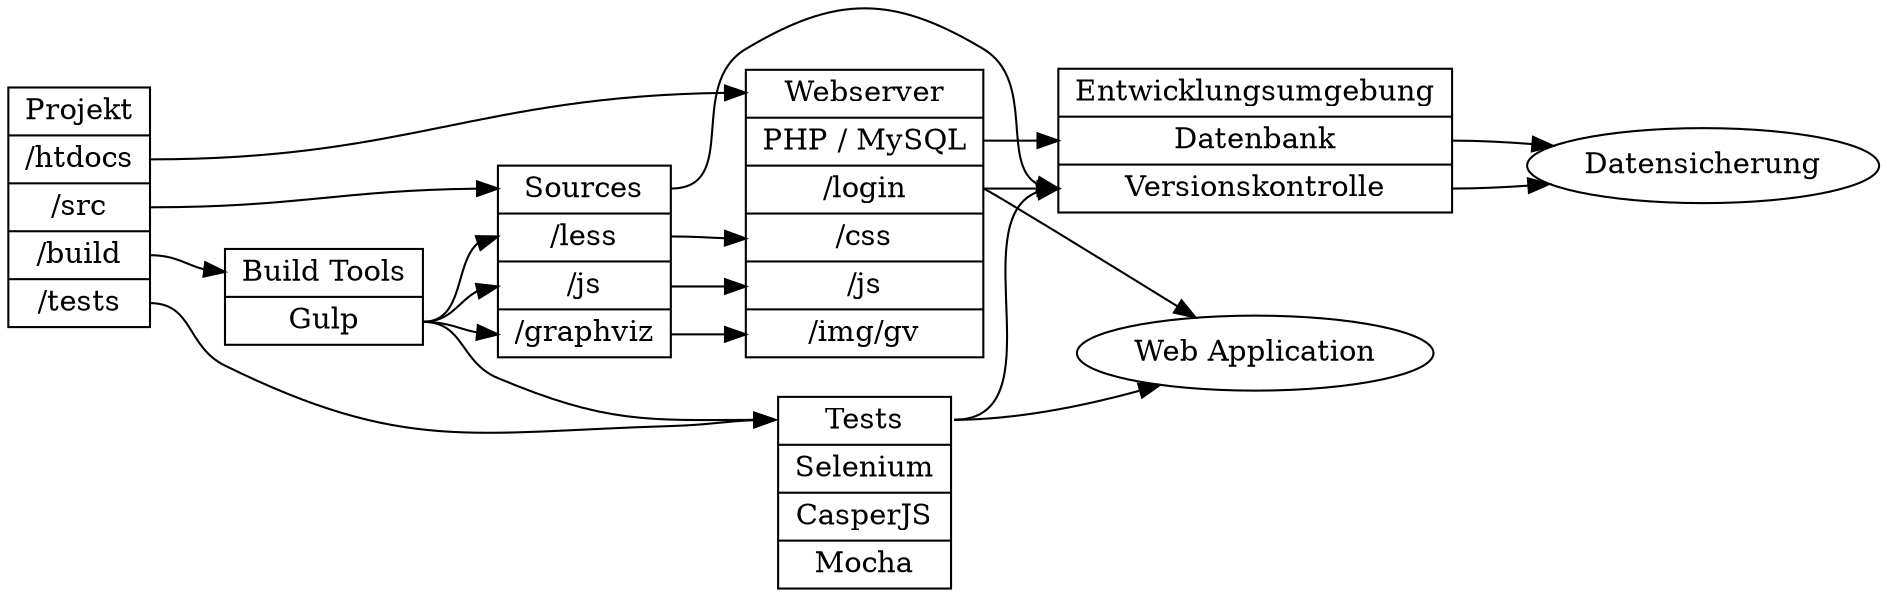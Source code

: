 digraph Frontend {
	graph [
		rankdir = "LR"
	];
	node [
		fontsize = "14"
		shape = "record"
	];
	edge [
	];

	"Projekt" [
		label = "Projekt | <htdocs> /htdocs | <src> /src | <build> /build | <tests> /tests"
	];
	"Sources" [
		label = "<Sources> Sources | <Less> /less | <JavaScript> /js | <Graphviz> /graphviz"
	];
	"Tests" [
		label = "<Tests> Tests | <Selenium> Selenium | <CasperJS> CasperJS | Mocha"
	];
	"Webserver" [
		label = "<Webserver> Webserver | <PHP> PHP / MySQL | <login> /login | <css> /css | <js> /js | <img> /img/gv"
	];
	"Build" [
		label = "<BuildTools> Build Tools | <Gulp> Gulp"
	];
	"Entwicklungsumgebung" [
		label = "<Entwicklungsumgebung> Entwicklungsumgebung | <Datenbank> Datenbank | <Versionskontrolle> Versionskontrolle"
	];
	"Login" [
		label = "Web Application"
		shape = "ellipse"
	];
	"Datensicherung" [
		label = "Datensicherung"
		shape = "ellipse"
	];

	"Projekt":htdocs -> "Webserver":Webserver;
	"Projekt":src -> "Sources":Sources;
	"Projekt":tests -> "Tests":Tests;
	"Projekt":build -> "Build":BuildTools;
	"Build":Gulp -> "Sources":Less;
	"Build":Gulp -> "Sources":JavaScript;
	"Build":Gulp -> "Sources":Graphviz;
	"Build":Gulp -> "Tests":Tests;
	"Sources":Sources -> "Entwicklungsumgebung":Versionskontrolle;
	"Sources":Less -> "Webserver":css;
	"Sources":JavaScript -> "Webserver":js;
	"Sources":Graphviz -> "Webserver":img;
	"Webserver":login -> "Login";
	"Webserver":login -> "Entwicklungsumgebung":Versionskontrolle;
	"Webserver":PHP -> "Entwicklungsumgebung":Datenbank;
	"Tests":Tests -> "Entwicklungsumgebung":Versionskontrolle;
	"Tests":Tests -> "Login";
	"Entwicklungsumgebung":Versionskontrolle -> "Datensicherung";
	"Entwicklungsumgebung":Datenbank -> "Datensicherung";
}
